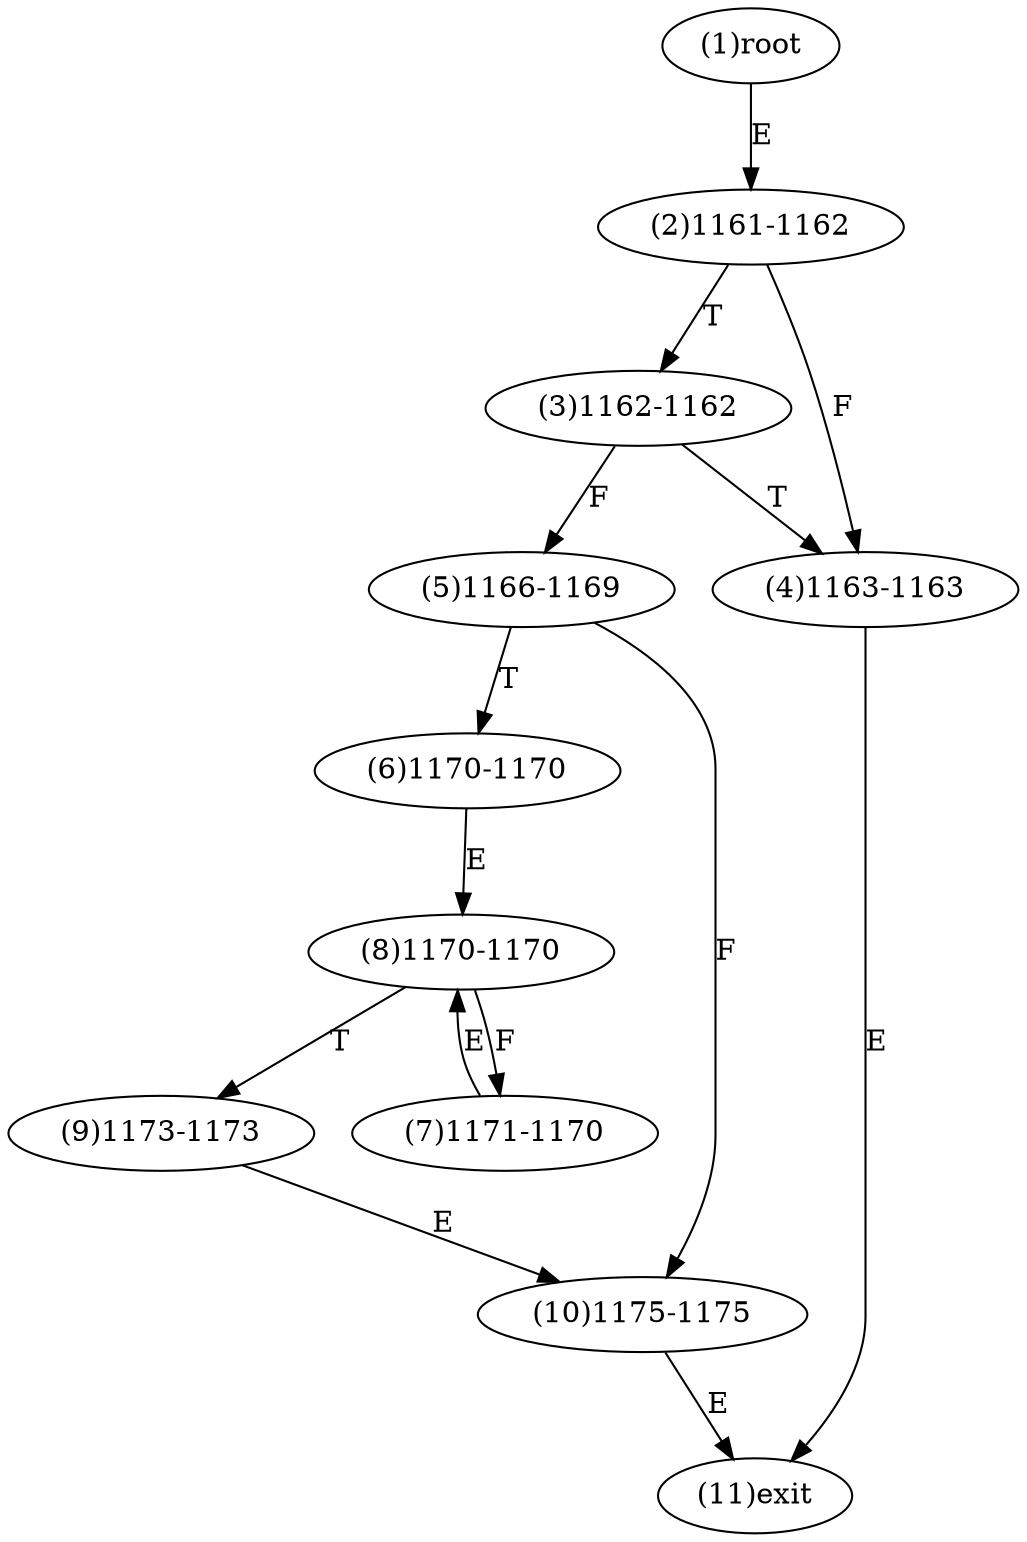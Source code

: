 digraph "" { 
1[ label="(1)root"];
2[ label="(2)1161-1162"];
3[ label="(3)1162-1162"];
4[ label="(4)1163-1163"];
5[ label="(5)1166-1169"];
6[ label="(6)1170-1170"];
7[ label="(7)1171-1170"];
8[ label="(8)1170-1170"];
9[ label="(9)1173-1173"];
10[ label="(10)1175-1175"];
11[ label="(11)exit"];
1->2[ label="E"];
2->4[ label="F"];
2->3[ label="T"];
3->5[ label="F"];
3->4[ label="T"];
4->11[ label="E"];
5->10[ label="F"];
5->6[ label="T"];
6->8[ label="E"];
7->8[ label="E"];
8->7[ label="F"];
8->9[ label="T"];
9->10[ label="E"];
10->11[ label="E"];
}